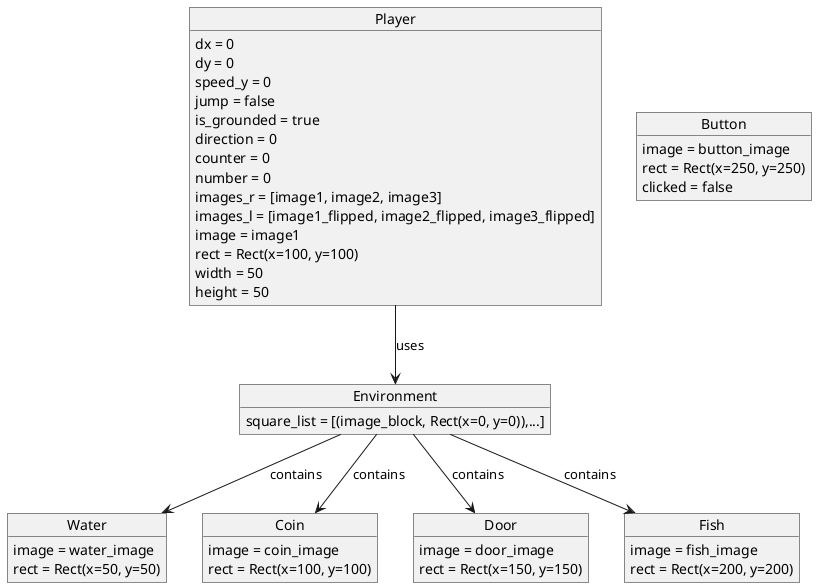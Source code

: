 @startuml
object Player {
    dx = 0
    dy = 0
    speed_y = 0
    jump = false
    is_grounded = true
    direction = 0
    counter = 0
    number = 0
    images_r = [image1, image2, image3]
    images_l = [image1_flipped, image2_flipped, image3_flipped]
    image = image1
    rect = Rect(x=100, y=100)
    width = 50
    height = 50
}

object Environment {
    square_list = [(image_block, Rect(x=0, y=0)),...]
}

object Water {
    image = water_image
    rect = Rect(x=50, y=50)
}

object Coin {
    image = coin_image
    rect = Rect(x=100, y=100)
}

object Door {
    image = door_image
    rect = Rect(x=150, y=150)
}

object Fish {
    image = fish_image
    rect = Rect(x=200, y=200)
}

object Button {
    image = button_image
    rect = Rect(x=250, y=250)
    clicked = false
}

Player --> Environment : uses
Environment --> Water : contains
Environment --> Coin : contains
Environment --> Door : contains
Environment --> Fish : contains
@enduml
